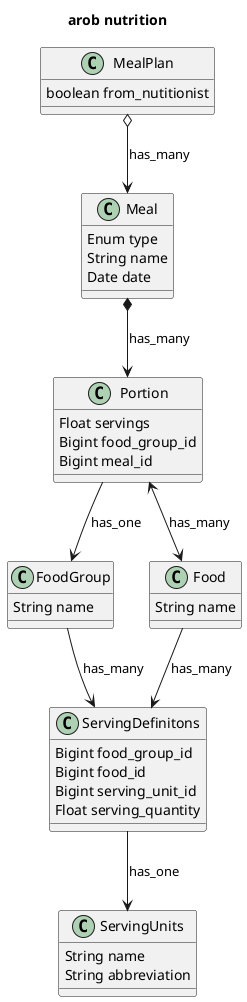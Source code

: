@startuml arob nutrition

title arob nutrition


class MealPlan {
  boolean from_nutitionist
}

class Meal {
  Enum type
  String name
  Date date
}

class FoodGroup {
  String name
}

class Food {
  String name
}

class Portion {
  Float servings
  Bigint food_group_id
  Bigint meal_id
}

class ServingDefinitons {
  Bigint food_group_id
  Bigint food_id
  Bigint serving_unit_id
  Float serving_quantity
}

class ServingUnits {
  String name
  String abbreviation
}


Meal  *--> Portion : has_many
Portion --> FoodGroup : has_one
Portion <--> Food : has_many
Food --> ServingDefinitons : has_many
FoodGroup --> ServingDefinitons : has_many
ServingDefinitons --> ServingUnits : has_one

MealPlan o--> Meal : has_many

@enduml
